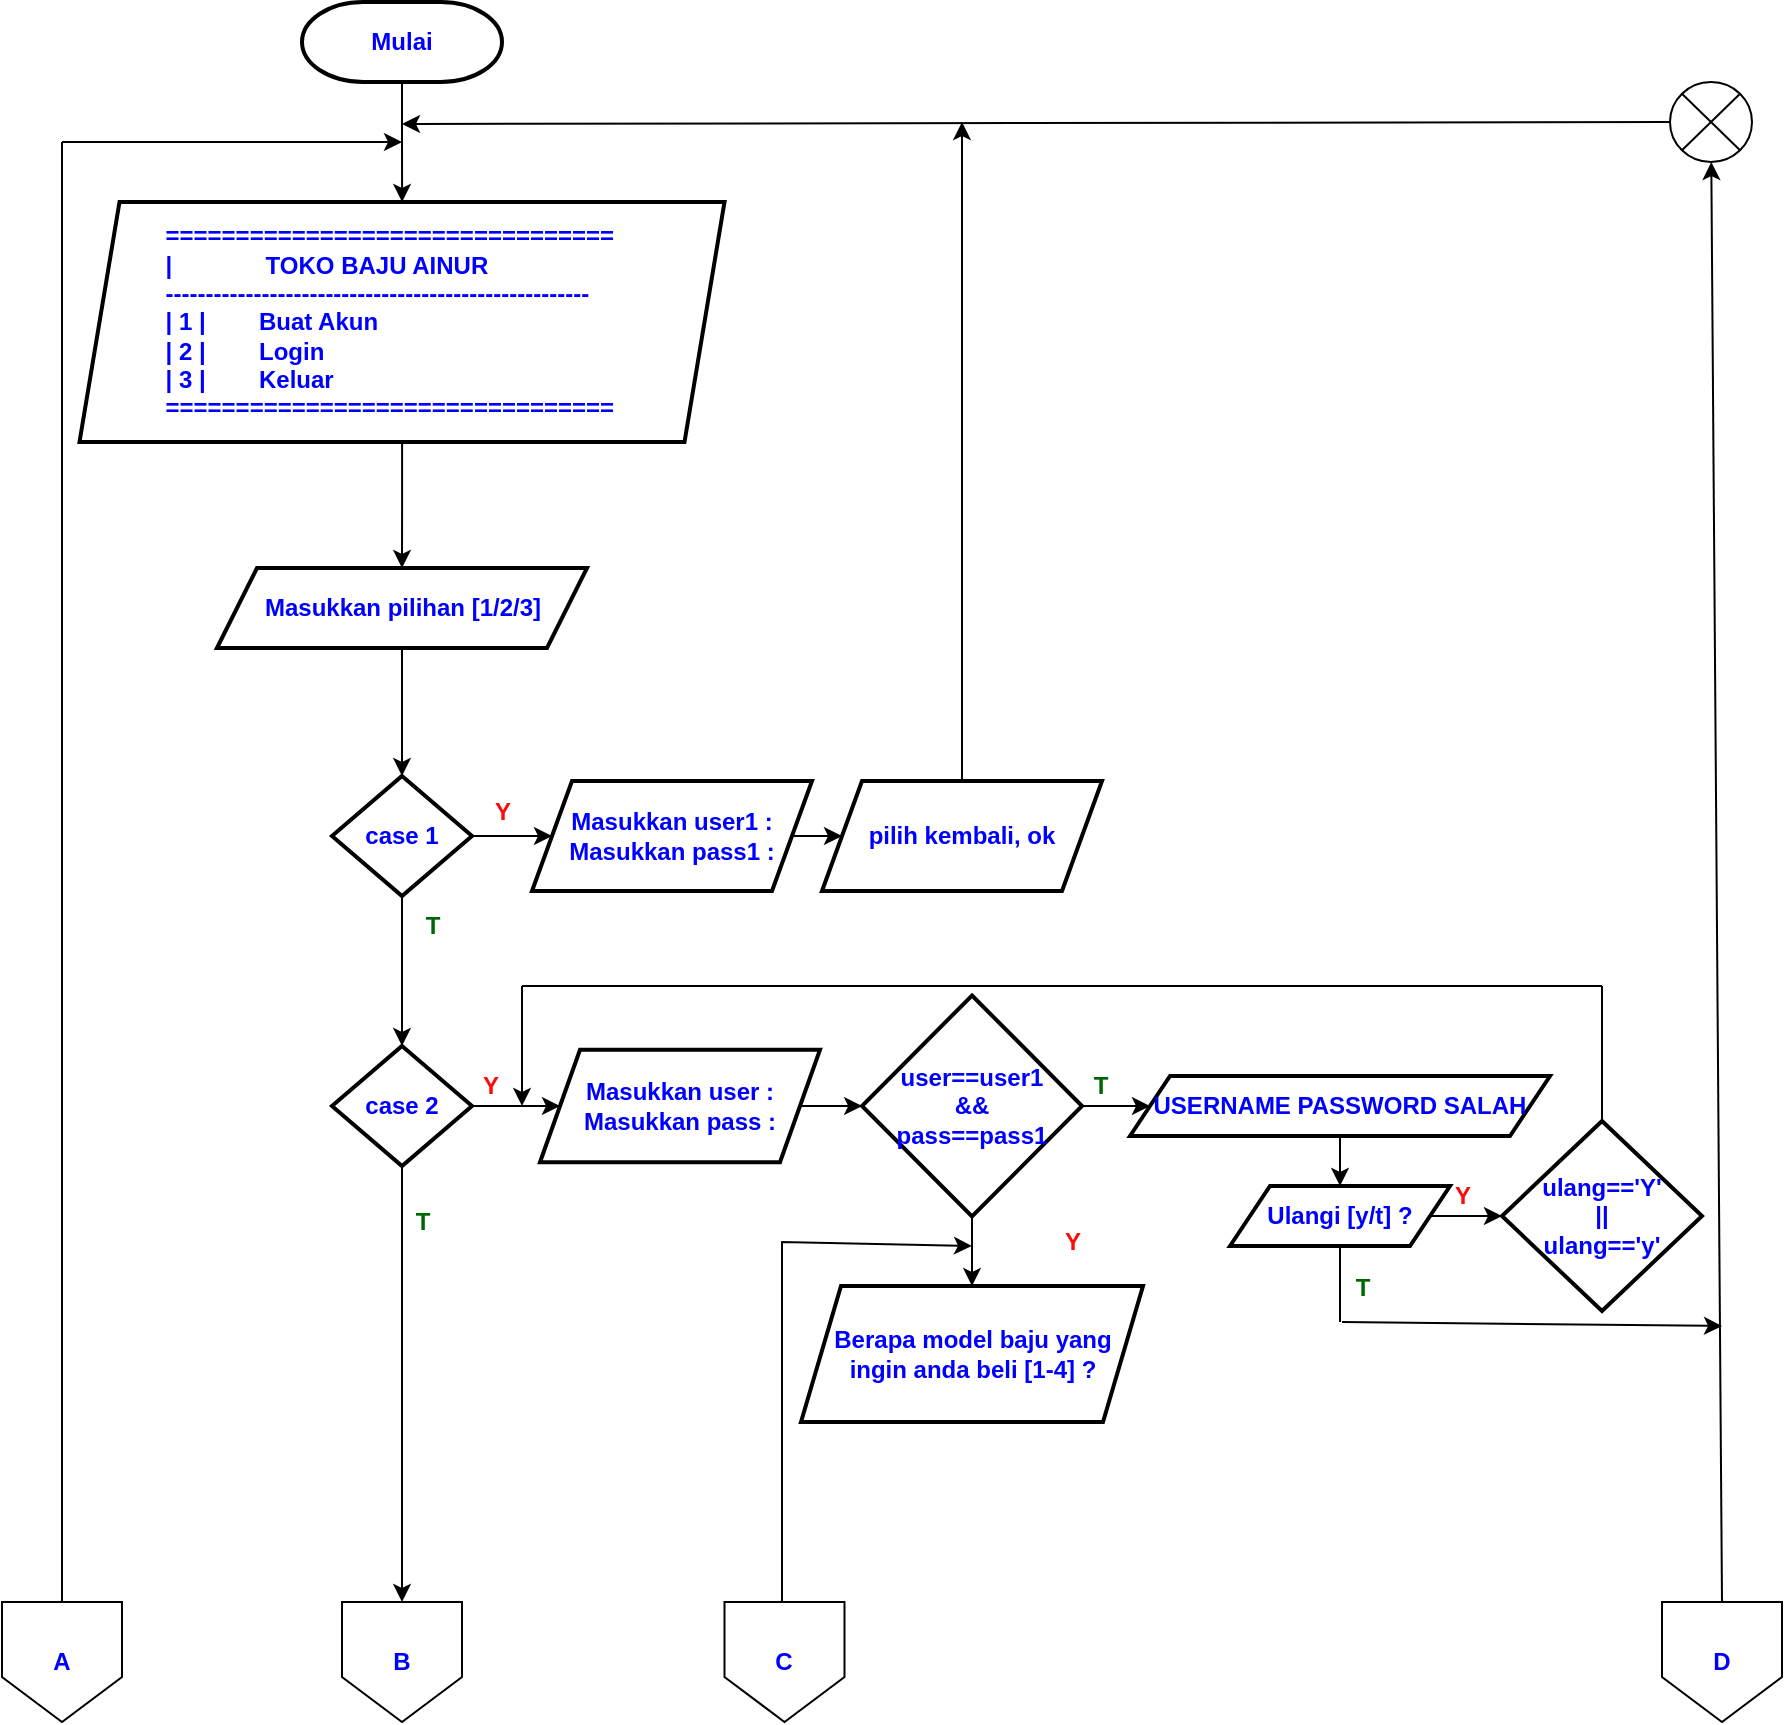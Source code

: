 <mxfile version="20.8.1" type="github">
  <diagram id="lUVQCdelqZV2-xX5M3US" name="Page-1">
    <mxGraphModel dx="1467" dy="807" grid="1" gridSize="10" guides="1" tooltips="1" connect="1" arrows="1" fold="1" page="1" pageScale="1" pageWidth="850" pageHeight="1100" math="0" shadow="0">
      <root>
        <mxCell id="0" />
        <mxCell id="1" parent="0" />
        <mxCell id="C-4k_m9zv1TgVvlvxmkB-117" style="edgeStyle=orthogonalEdgeStyle;rounded=0;orthogonalLoop=1;jettySize=auto;html=1;fontFamily=Helvetica;fontColor=#0000FF;fontStyle=1" edge="1" parent="1" source="BLzsqgk2nv_leOkiWDsG-1" target="BLzsqgk2nv_leOkiWDsG-8">
          <mxGeometry relative="1" as="geometry" />
        </mxCell>
        <mxCell id="BLzsqgk2nv_leOkiWDsG-1" value="Mulai" style="strokeWidth=2;html=1;shape=mxgraph.flowchart.terminator;whiteSpace=wrap;fontStyle=1;fontFamily=Helvetica;fontColor=#0000FF;" parent="1" vertex="1">
          <mxGeometry x="320" y="240" width="100" height="40" as="geometry" />
        </mxCell>
        <mxCell id="BLzsqgk2nv_leOkiWDsG-11" value="" style="edgeStyle=orthogonalEdgeStyle;rounded=0;orthogonalLoop=1;jettySize=auto;html=1;fontFamily=Helvetica;fontStyle=1;fontColor=#0000FF;" parent="1" source="BLzsqgk2nv_leOkiWDsG-8" target="BLzsqgk2nv_leOkiWDsG-10" edge="1">
          <mxGeometry relative="1" as="geometry" />
        </mxCell>
        <mxCell id="BLzsqgk2nv_leOkiWDsG-8" value="&lt;div style=&quot;text-align: justify;&quot;&gt;================================&lt;/div&gt;&lt;div style=&quot;text-align: justify;&quot;&gt;|&amp;nbsp; &amp;nbsp; &amp;nbsp; &amp;nbsp; &amp;nbsp; &amp;nbsp; &amp;nbsp; TOKO BAJU AINUR&amp;nbsp; &amp;nbsp; &amp;nbsp; &amp;nbsp; &amp;nbsp; &amp;nbsp; &amp;nbsp; &amp;nbsp; &amp;nbsp; &amp;nbsp;&lt;/div&gt;&lt;div style=&quot;text-align: justify;&quot;&gt;-----------------------------------------------------&lt;/div&gt;&lt;div style=&quot;text-align: justify;&quot;&gt;| 1 |&amp;nbsp; &amp;nbsp; &amp;nbsp; &amp;nbsp; Buat Akun&amp;nbsp; &amp;nbsp; &amp;nbsp; &amp;nbsp; &amp;nbsp; &amp;nbsp; &amp;nbsp; &amp;nbsp; &amp;nbsp; &amp;nbsp; &amp;nbsp; &amp;nbsp; &amp;nbsp; &amp;nbsp; &amp;nbsp; &amp;nbsp; &amp;nbsp; &amp;nbsp; &amp;nbsp; &amp;nbsp;&lt;/div&gt;&lt;div style=&quot;text-align: justify;&quot;&gt;| 2 |&amp;nbsp; &amp;nbsp; &amp;nbsp; &amp;nbsp; Login&amp;nbsp; &amp;nbsp; &amp;nbsp; &amp;nbsp; &amp;nbsp; &amp;nbsp; &amp;nbsp; &amp;nbsp; &amp;nbsp; &amp;nbsp; &amp;nbsp; &amp;nbsp; &amp;nbsp; &amp;nbsp; &amp;nbsp; &amp;nbsp; &amp;nbsp; &amp;nbsp; &amp;nbsp; &amp;nbsp; &amp;nbsp; &amp;nbsp; &amp;nbsp; &amp;nbsp;&lt;/div&gt;&lt;div style=&quot;text-align: justify;&quot;&gt;| 3 |&amp;nbsp; &amp;nbsp; &amp;nbsp; &amp;nbsp; Keluar&amp;nbsp; &amp;nbsp; &amp;nbsp; &amp;nbsp; &amp;nbsp; &amp;nbsp; &amp;nbsp; &amp;nbsp; &amp;nbsp; &amp;nbsp; &amp;nbsp; &amp;nbsp; &amp;nbsp; &amp;nbsp; &amp;nbsp; &amp;nbsp; &amp;nbsp; &amp;nbsp; &amp;nbsp; &amp;nbsp; &amp;nbsp; &amp;nbsp; &amp;nbsp;&amp;nbsp;&lt;/div&gt;&lt;div style=&quot;text-align: justify;&quot;&gt;================================&lt;/div&gt;" style="shape=parallelogram;perimeter=parallelogramPerimeter;whiteSpace=wrap;html=1;fixedSize=1;fontFamily=Helvetica;fontSize=12;fontColor=#0000FF;align=center;strokeColor=default;strokeWidth=2;fillColor=default;fontStyle=1" parent="1" vertex="1">
          <mxGeometry x="208.75" y="340" width="322.5" height="120" as="geometry" />
        </mxCell>
        <mxCell id="BLzsqgk2nv_leOkiWDsG-13" value="" style="edgeStyle=orthogonalEdgeStyle;rounded=0;orthogonalLoop=1;jettySize=auto;html=1;fontFamily=Helvetica;fontStyle=1;fontColor=#0000FF;" parent="1" source="BLzsqgk2nv_leOkiWDsG-10" target="BLzsqgk2nv_leOkiWDsG-12" edge="1">
          <mxGeometry relative="1" as="geometry" />
        </mxCell>
        <mxCell id="BLzsqgk2nv_leOkiWDsG-10" value="Masukkan pilihan [1/2/3]" style="shape=parallelogram;perimeter=parallelogramPerimeter;whiteSpace=wrap;html=1;fixedSize=1;fontFamily=Helvetica;strokeWidth=2;fontStyle=1;fontColor=#0000FF;" parent="1" vertex="1">
          <mxGeometry x="277.5" y="523" width="185" height="40" as="geometry" />
        </mxCell>
        <mxCell id="BLzsqgk2nv_leOkiWDsG-15" value="" style="edgeStyle=orthogonalEdgeStyle;rounded=0;orthogonalLoop=1;jettySize=auto;html=1;fontFamily=Helvetica;fontStyle=1;fontColor=#0000FF;" parent="1" source="BLzsqgk2nv_leOkiWDsG-12" target="BLzsqgk2nv_leOkiWDsG-14" edge="1">
          <mxGeometry relative="1" as="geometry" />
        </mxCell>
        <mxCell id="BLzsqgk2nv_leOkiWDsG-21" value="" style="edgeStyle=orthogonalEdgeStyle;rounded=0;orthogonalLoop=1;jettySize=auto;html=1;fontFamily=Helvetica;fontStyle=1;fontColor=#0000FF;" parent="1" source="BLzsqgk2nv_leOkiWDsG-12" target="BLzsqgk2nv_leOkiWDsG-20" edge="1">
          <mxGeometry relative="1" as="geometry" />
        </mxCell>
        <mxCell id="BLzsqgk2nv_leOkiWDsG-12" value="case 1" style="rhombus;whiteSpace=wrap;html=1;fontFamily=Helvetica;strokeWidth=2;fontStyle=1;fontColor=#0000FF;" parent="1" vertex="1">
          <mxGeometry x="335" y="627" width="70" height="60" as="geometry" />
        </mxCell>
        <mxCell id="BLzsqgk2nv_leOkiWDsG-17" value="" style="edgeStyle=orthogonalEdgeStyle;rounded=0;orthogonalLoop=1;jettySize=auto;html=1;fontFamily=Helvetica;fontStyle=1;fontColor=#0000FF;" parent="1" source="BLzsqgk2nv_leOkiWDsG-14" edge="1">
          <mxGeometry relative="1" as="geometry">
            <mxPoint x="370" y="1040" as="targetPoint" />
          </mxGeometry>
        </mxCell>
        <mxCell id="BLzsqgk2nv_leOkiWDsG-29" value="" style="edgeStyle=orthogonalEdgeStyle;rounded=0;orthogonalLoop=1;jettySize=auto;html=1;fontFamily=Helvetica;fontStyle=1;fontColor=#0000FF;" parent="1" source="BLzsqgk2nv_leOkiWDsG-14" target="BLzsqgk2nv_leOkiWDsG-28" edge="1">
          <mxGeometry relative="1" as="geometry" />
        </mxCell>
        <mxCell id="BLzsqgk2nv_leOkiWDsG-14" value="case 2" style="rhombus;whiteSpace=wrap;html=1;fontFamily=Helvetica;strokeWidth=2;fontStyle=1;fontColor=#0000FF;" parent="1" vertex="1">
          <mxGeometry x="335" y="762" width="70" height="60" as="geometry" />
        </mxCell>
        <mxCell id="BLzsqgk2nv_leOkiWDsG-23" value="" style="edgeStyle=orthogonalEdgeStyle;rounded=0;orthogonalLoop=1;jettySize=auto;html=1;fontFamily=Helvetica;fontStyle=1;fontColor=#0000FF;" parent="1" source="BLzsqgk2nv_leOkiWDsG-20" target="BLzsqgk2nv_leOkiWDsG-22" edge="1">
          <mxGeometry relative="1" as="geometry" />
        </mxCell>
        <mxCell id="BLzsqgk2nv_leOkiWDsG-20" value="Masukkan user1 :&lt;br&gt;Masukkan pass1 :" style="shape=parallelogram;perimeter=parallelogramPerimeter;whiteSpace=wrap;html=1;fixedSize=1;fontFamily=Helvetica;strokeWidth=2;fontStyle=1;fontColor=#0000FF;" parent="1" vertex="1">
          <mxGeometry x="435" y="629.5" width="140" height="55" as="geometry" />
        </mxCell>
        <mxCell id="C-4k_m9zv1TgVvlvxmkB-121" style="edgeStyle=orthogonalEdgeStyle;rounded=0;orthogonalLoop=1;jettySize=auto;html=1;fontFamily=Helvetica;fontColor=#0000FF;fontStyle=1" edge="1" parent="1" source="BLzsqgk2nv_leOkiWDsG-22">
          <mxGeometry relative="1" as="geometry">
            <mxPoint x="650" y="300" as="targetPoint" />
          </mxGeometry>
        </mxCell>
        <mxCell id="BLzsqgk2nv_leOkiWDsG-22" value="pilih kembali, ok" style="shape=parallelogram;perimeter=parallelogramPerimeter;whiteSpace=wrap;html=1;fixedSize=1;fontFamily=Helvetica;strokeWidth=2;fontStyle=1;fontColor=#0000FF;" parent="1" vertex="1">
          <mxGeometry x="580" y="629.5" width="140" height="55" as="geometry" />
        </mxCell>
        <mxCell id="BLzsqgk2nv_leOkiWDsG-26" value="" style="endArrow=classic;html=1;rounded=0;fontFamily=Helvetica;fontStyle=1;fontColor=#0000FF;startArrow=none;" parent="1" edge="1" source="C-4k_m9zv1TgVvlvxmkB-124">
          <mxGeometry width="50" height="50" relative="1" as="geometry">
            <mxPoint x="1030" y="301" as="sourcePoint" />
            <mxPoint x="370" y="301" as="targetPoint" />
            <Array as="points" />
          </mxGeometry>
        </mxCell>
        <mxCell id="BLzsqgk2nv_leOkiWDsG-33" value="" style="edgeStyle=orthogonalEdgeStyle;rounded=0;orthogonalLoop=1;jettySize=auto;html=1;fontFamily=Helvetica;fontStyle=1;fontColor=#0000FF;" parent="1" source="BLzsqgk2nv_leOkiWDsG-28" target="BLzsqgk2nv_leOkiWDsG-32" edge="1">
          <mxGeometry relative="1" as="geometry" />
        </mxCell>
        <mxCell id="BLzsqgk2nv_leOkiWDsG-28" value="Masukkan user :&lt;br style=&quot;border-color: var(--border-color);&quot;&gt;Masukkan pass :" style="shape=parallelogram;perimeter=parallelogramPerimeter;whiteSpace=wrap;html=1;fixedSize=1;fontFamily=Helvetica;strokeWidth=2;fontStyle=1;fontColor=#0000FF;" parent="1" vertex="1">
          <mxGeometry x="439" y="763.88" width="140" height="56.25" as="geometry" />
        </mxCell>
        <mxCell id="BLzsqgk2nv_leOkiWDsG-37" value="" style="edgeStyle=orthogonalEdgeStyle;rounded=0;orthogonalLoop=1;jettySize=auto;html=1;fontFamily=Helvetica;fontStyle=1;fontColor=#0000FF;" parent="1" source="BLzsqgk2nv_leOkiWDsG-32" target="BLzsqgk2nv_leOkiWDsG-36" edge="1">
          <mxGeometry relative="1" as="geometry" />
        </mxCell>
        <mxCell id="C-4k_m9zv1TgVvlvxmkB-106" style="edgeStyle=orthogonalEdgeStyle;rounded=0;orthogonalLoop=1;jettySize=auto;html=1;entryX=0.5;entryY=0;entryDx=0;entryDy=0;fontFamily=Helvetica;fontStyle=1;fontColor=#0000FF;" edge="1" parent="1" source="BLzsqgk2nv_leOkiWDsG-32" target="BLzsqgk2nv_leOkiWDsG-55">
          <mxGeometry relative="1" as="geometry" />
        </mxCell>
        <mxCell id="BLzsqgk2nv_leOkiWDsG-32" value="user==user1&lt;br&gt;&amp;amp;&amp;amp;&lt;br&gt;pass==pass1" style="rhombus;whiteSpace=wrap;html=1;fontFamily=Helvetica;strokeWidth=2;fontStyle=1;fontColor=#0000FF;" parent="1" vertex="1">
          <mxGeometry x="600" y="736.75" width="110" height="110.49" as="geometry" />
        </mxCell>
        <mxCell id="BLzsqgk2nv_leOkiWDsG-39" value="" style="edgeStyle=orthogonalEdgeStyle;rounded=0;orthogonalLoop=1;jettySize=auto;html=1;fontFamily=Helvetica;fontStyle=1;fontColor=#0000FF;" parent="1" source="BLzsqgk2nv_leOkiWDsG-36" target="BLzsqgk2nv_leOkiWDsG-38" edge="1">
          <mxGeometry relative="1" as="geometry" />
        </mxCell>
        <mxCell id="BLzsqgk2nv_leOkiWDsG-36" value="USERNAME PASSWORD SALAH" style="shape=parallelogram;perimeter=parallelogramPerimeter;whiteSpace=wrap;html=1;fixedSize=1;fontFamily=Helvetica;strokeWidth=2;fontStyle=1;fontColor=#0000FF;" parent="1" vertex="1">
          <mxGeometry x="734" y="777" width="210" height="30" as="geometry" />
        </mxCell>
        <mxCell id="BLzsqgk2nv_leOkiWDsG-41" value="" style="edgeStyle=orthogonalEdgeStyle;rounded=0;orthogonalLoop=1;jettySize=auto;html=1;fontFamily=Helvetica;fontStyle=1;fontColor=#0000FF;" parent="1" source="BLzsqgk2nv_leOkiWDsG-38" target="BLzsqgk2nv_leOkiWDsG-40" edge="1">
          <mxGeometry relative="1" as="geometry" />
        </mxCell>
        <mxCell id="BLzsqgk2nv_leOkiWDsG-38" value="Ulangi [y/t] ?" style="shape=parallelogram;perimeter=parallelogramPerimeter;whiteSpace=wrap;html=1;fixedSize=1;fontFamily=Helvetica;strokeWidth=2;fontStyle=1;fontColor=#0000FF;" parent="1" vertex="1">
          <mxGeometry x="784" y="832" width="110" height="30" as="geometry" />
        </mxCell>
        <mxCell id="BLzsqgk2nv_leOkiWDsG-40" value="ulang==&#39;Y&#39;&lt;br&gt;||&lt;br&gt;ulang==&#39;y&#39;" style="rhombus;whiteSpace=wrap;html=1;fontFamily=Helvetica;strokeWidth=2;fontStyle=1;fontColor=#0000FF;" parent="1" vertex="1">
          <mxGeometry x="920" y="799.5" width="100" height="95" as="geometry" />
        </mxCell>
        <mxCell id="BLzsqgk2nv_leOkiWDsG-44" value="" style="endArrow=none;html=1;rounded=0;fontFamily=Helvetica;fontStyle=1;fontColor=#0000FF;" parent="1" edge="1">
          <mxGeometry width="50" height="50" relative="1" as="geometry">
            <mxPoint x="430" y="732" as="sourcePoint" />
            <mxPoint x="970" y="732" as="targetPoint" />
          </mxGeometry>
        </mxCell>
        <mxCell id="BLzsqgk2nv_leOkiWDsG-45" value="" style="endArrow=classic;html=1;rounded=0;fontFamily=Helvetica;fontStyle=1;fontColor=#0000FF;" parent="1" edge="1">
          <mxGeometry width="50" height="50" relative="1" as="geometry">
            <mxPoint x="430" y="732" as="sourcePoint" />
            <mxPoint x="430" y="792" as="targetPoint" />
          </mxGeometry>
        </mxCell>
        <mxCell id="BLzsqgk2nv_leOkiWDsG-55" value="Berapa model baju yang&lt;br&gt;ingin anda beli [1-4] ?" style="shape=parallelogram;perimeter=parallelogramPerimeter;whiteSpace=wrap;html=1;fixedSize=1;fontFamily=Helvetica;strokeWidth=2;fontStyle=1;fontColor=#0000FF;" parent="1" vertex="1">
          <mxGeometry x="569.5" y="882" width="171" height="68" as="geometry" />
        </mxCell>
        <mxCell id="C-4k_m9zv1TgVvlvxmkB-63" value="" style="endArrow=none;html=1;rounded=0;fontFamily=Helvetica;fontStyle=1;fontColor=#0000FF;" edge="1" parent="1">
          <mxGeometry width="50" height="50" relative="1" as="geometry">
            <mxPoint x="200" y="1040" as="sourcePoint" />
            <mxPoint x="200" y="310" as="targetPoint" />
          </mxGeometry>
        </mxCell>
        <mxCell id="C-4k_m9zv1TgVvlvxmkB-64" value="" style="endArrow=classic;html=1;rounded=0;fontFamily=Helvetica;fontStyle=1;fontColor=#0000FF;" edge="1" parent="1">
          <mxGeometry width="50" height="50" relative="1" as="geometry">
            <mxPoint x="200" y="310" as="sourcePoint" />
            <mxPoint x="370" y="310" as="targetPoint" />
          </mxGeometry>
        </mxCell>
        <mxCell id="C-4k_m9zv1TgVvlvxmkB-75" value="" style="endArrow=none;html=1;rounded=0;fontFamily=Helvetica;exitX=0.5;exitY=0;exitDx=0;exitDy=0;fontStyle=1;fontColor=#0000FF;" edge="1" parent="1" source="BLzsqgk2nv_leOkiWDsG-40">
          <mxGeometry width="50" height="50" relative="1" as="geometry">
            <mxPoint x="980" y="812" as="sourcePoint" />
            <mxPoint x="970" y="732" as="targetPoint" />
          </mxGeometry>
        </mxCell>
        <mxCell id="C-4k_m9zv1TgVvlvxmkB-76" value="" style="endArrow=none;html=1;rounded=0;fontFamily=Helvetica;entryX=0.5;entryY=1;entryDx=0;entryDy=0;fontStyle=1;fontColor=#0000FF;" edge="1" parent="1" target="BLzsqgk2nv_leOkiWDsG-38">
          <mxGeometry width="50" height="50" relative="1" as="geometry">
            <mxPoint x="839" y="900" as="sourcePoint" />
            <mxPoint x="910" y="932" as="targetPoint" />
          </mxGeometry>
        </mxCell>
        <mxCell id="C-4k_m9zv1TgVvlvxmkB-105" value="" style="endArrow=classic;html=1;rounded=0;fontFamily=Helvetica;fontStyle=1;fontColor=#0000FF;" edge="1" parent="1">
          <mxGeometry width="50" height="50" relative="1" as="geometry">
            <mxPoint x="560" y="1040" as="sourcePoint" />
            <mxPoint x="655" y="862" as="targetPoint" />
            <Array as="points">
              <mxPoint x="560" y="860" />
            </Array>
          </mxGeometry>
        </mxCell>
        <mxCell id="C-4k_m9zv1TgVvlvxmkB-107" value="Y" style="text;html=1;align=center;verticalAlign=middle;resizable=0;points=[];autosize=1;strokeColor=none;fillColor=none;fontFamily=Helvetica;fontStyle=1;fontColor=#FF0A0A;" vertex="1" parent="1">
          <mxGeometry x="405" y="629.5" width="30" height="30" as="geometry" />
        </mxCell>
        <mxCell id="C-4k_m9zv1TgVvlvxmkB-108" value="T" style="text;html=1;align=center;verticalAlign=middle;resizable=0;points=[];autosize=1;strokeColor=none;fillColor=none;fontFamily=Helvetica;fontStyle=1;fontColor=#006600;" vertex="1" parent="1">
          <mxGeometry x="370" y="687" width="30" height="30" as="geometry" />
        </mxCell>
        <mxCell id="C-4k_m9zv1TgVvlvxmkB-109" value="Y" style="text;html=1;align=center;verticalAlign=middle;resizable=0;points=[];autosize=1;strokeColor=none;fillColor=none;fontFamily=Helvetica;fontStyle=1;fontColor=#FF0A0A;" vertex="1" parent="1">
          <mxGeometry x="399" y="767" width="30" height="30" as="geometry" />
        </mxCell>
        <mxCell id="C-4k_m9zv1TgVvlvxmkB-110" value="T" style="text;html=1;align=center;verticalAlign=middle;resizable=0;points=[];autosize=1;strokeColor=none;fillColor=none;fontFamily=Helvetica;fontStyle=1;fontColor=#006600;" vertex="1" parent="1">
          <mxGeometry x="704" y="767" width="30" height="30" as="geometry" />
        </mxCell>
        <mxCell id="C-4k_m9zv1TgVvlvxmkB-111" value="Y" style="text;html=1;align=center;verticalAlign=middle;resizable=0;points=[];autosize=1;strokeColor=none;fillColor=none;fontFamily=Helvetica;fontStyle=1;fontColor=#FF0A0A;" vertex="1" parent="1">
          <mxGeometry x="690" y="844.5" width="30" height="30" as="geometry" />
        </mxCell>
        <mxCell id="C-4k_m9zv1TgVvlvxmkB-112" value="Y" style="text;html=1;align=center;verticalAlign=middle;resizable=0;points=[];autosize=1;strokeColor=none;fillColor=none;fontFamily=Helvetica;fontStyle=1;fontColor=#FF0A0A;" vertex="1" parent="1">
          <mxGeometry x="885" y="822" width="30" height="30" as="geometry" />
        </mxCell>
        <mxCell id="C-4k_m9zv1TgVvlvxmkB-113" value="T" style="text;html=1;align=center;verticalAlign=middle;resizable=0;points=[];autosize=1;strokeColor=none;fillColor=none;fontFamily=Helvetica;fontStyle=1;fontColor=#006600;" vertex="1" parent="1">
          <mxGeometry x="835" y="867.5" width="30" height="30" as="geometry" />
        </mxCell>
        <mxCell id="C-4k_m9zv1TgVvlvxmkB-119" value="" style="endArrow=classic;html=1;rounded=0;fontFamily=Helvetica;fontColor=#0000FF;fontStyle=1" edge="1" parent="1" target="C-4k_m9zv1TgVvlvxmkB-124">
          <mxGeometry width="50" height="50" relative="1" as="geometry">
            <mxPoint x="1030" y="1040" as="sourcePoint" />
            <mxPoint x="1029" y="300" as="targetPoint" />
          </mxGeometry>
        </mxCell>
        <mxCell id="C-4k_m9zv1TgVvlvxmkB-124" value="" style="verticalLabelPosition=bottom;verticalAlign=top;html=1;shape=mxgraph.flowchart.or;fontFamily=Helvetica;fontColor=#0000FF;fontStyle=1" vertex="1" parent="1">
          <mxGeometry x="1004" y="280" width="41" height="40" as="geometry" />
        </mxCell>
        <mxCell id="C-4k_m9zv1TgVvlvxmkB-126" value="A" style="shape=offPageConnector;whiteSpace=wrap;html=1;fontFamily=Helvetica;fontColor=#0000FF;fontStyle=1" vertex="1" parent="1">
          <mxGeometry x="170" y="1040" width="60" height="60" as="geometry" />
        </mxCell>
        <mxCell id="C-4k_m9zv1TgVvlvxmkB-127" value="B" style="shape=offPageConnector;whiteSpace=wrap;html=1;fontFamily=Helvetica;fontColor=#0000FF;fontStyle=1" vertex="1" parent="1">
          <mxGeometry x="340" y="1040" width="60" height="60" as="geometry" />
        </mxCell>
        <mxCell id="C-4k_m9zv1TgVvlvxmkB-128" value="C" style="shape=offPageConnector;whiteSpace=wrap;html=1;fontFamily=Helvetica;fontColor=#0000FF;fontStyle=1" vertex="1" parent="1">
          <mxGeometry x="531.25" y="1040" width="60" height="60" as="geometry" />
        </mxCell>
        <mxCell id="C-4k_m9zv1TgVvlvxmkB-129" value="D" style="shape=offPageConnector;whiteSpace=wrap;html=1;fontFamily=Helvetica;fontColor=#0000FF;fontStyle=1" vertex="1" parent="1">
          <mxGeometry x="1000" y="1040" width="60" height="60" as="geometry" />
        </mxCell>
        <mxCell id="C-4k_m9zv1TgVvlvxmkB-130" value="T" style="text;html=1;align=center;verticalAlign=middle;resizable=0;points=[];autosize=1;strokeColor=none;fillColor=none;fontFamily=Helvetica;fontColor=#006600;fontStyle=1" vertex="1" parent="1">
          <mxGeometry x="365" y="835" width="30" height="30" as="geometry" />
        </mxCell>
        <mxCell id="C-4k_m9zv1TgVvlvxmkB-132" value="" style="endArrow=classic;html=1;rounded=0;fontFamily=Helvetica;fontColor=#0000FF;fontStyle=1" edge="1" parent="1">
          <mxGeometry width="50" height="50" relative="1" as="geometry">
            <mxPoint x="840" y="900" as="sourcePoint" />
            <mxPoint x="1030" y="902" as="targetPoint" />
          </mxGeometry>
        </mxCell>
      </root>
    </mxGraphModel>
  </diagram>
</mxfile>
